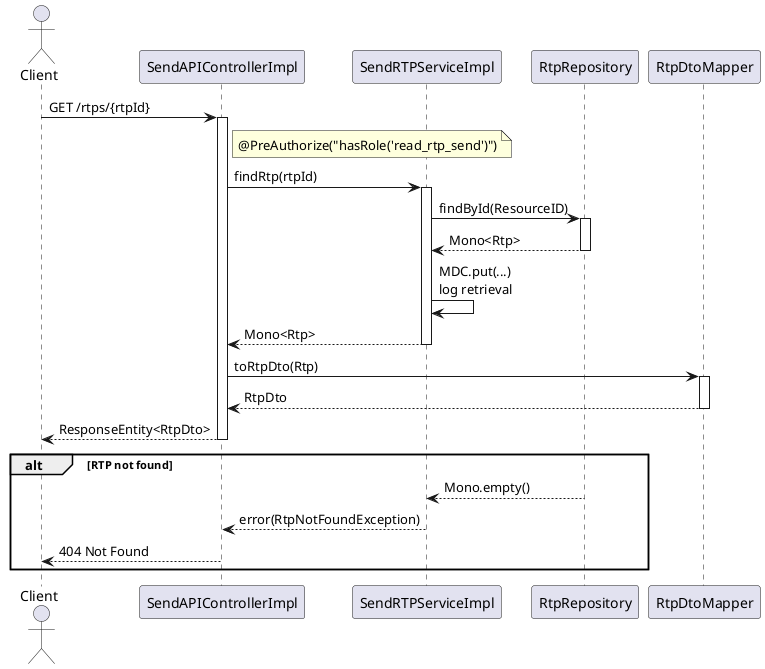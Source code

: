 @startuml
actor "Client" as Client
participant "SendAPIControllerImpl" as Controller
participant "SendRTPServiceImpl" as Service
participant "RtpRepository" as Repository
participant "RtpDtoMapper" as Mapper

Client -> Controller : GET /rtps/{rtpId}
activate Controller
note right of Controller : @PreAuthorize("hasRole('read_rtp_send')")

Controller -> Service : findRtp(rtpId)
activate Service

Service -> Repository : findById(ResourceID)
activate Repository
Repository --> Service : Mono<Rtp>
deactivate Repository

Service -> Service : MDC.put(...)\nlog retrieval
Service --> Controller : Mono<Rtp>
deactivate Service

Controller -> Mapper : toRtpDto(Rtp)
activate Mapper
Mapper --> Controller : RtpDto
deactivate Mapper

Controller --> Client : ResponseEntity<RtpDto>
deactivate Controller

alt RTP not found
    Repository --> Service : Mono.empty()
    Service --> Controller : error(RtpNotFoundException)
    Controller --> Client : 404 Not Found
end

@enduml
